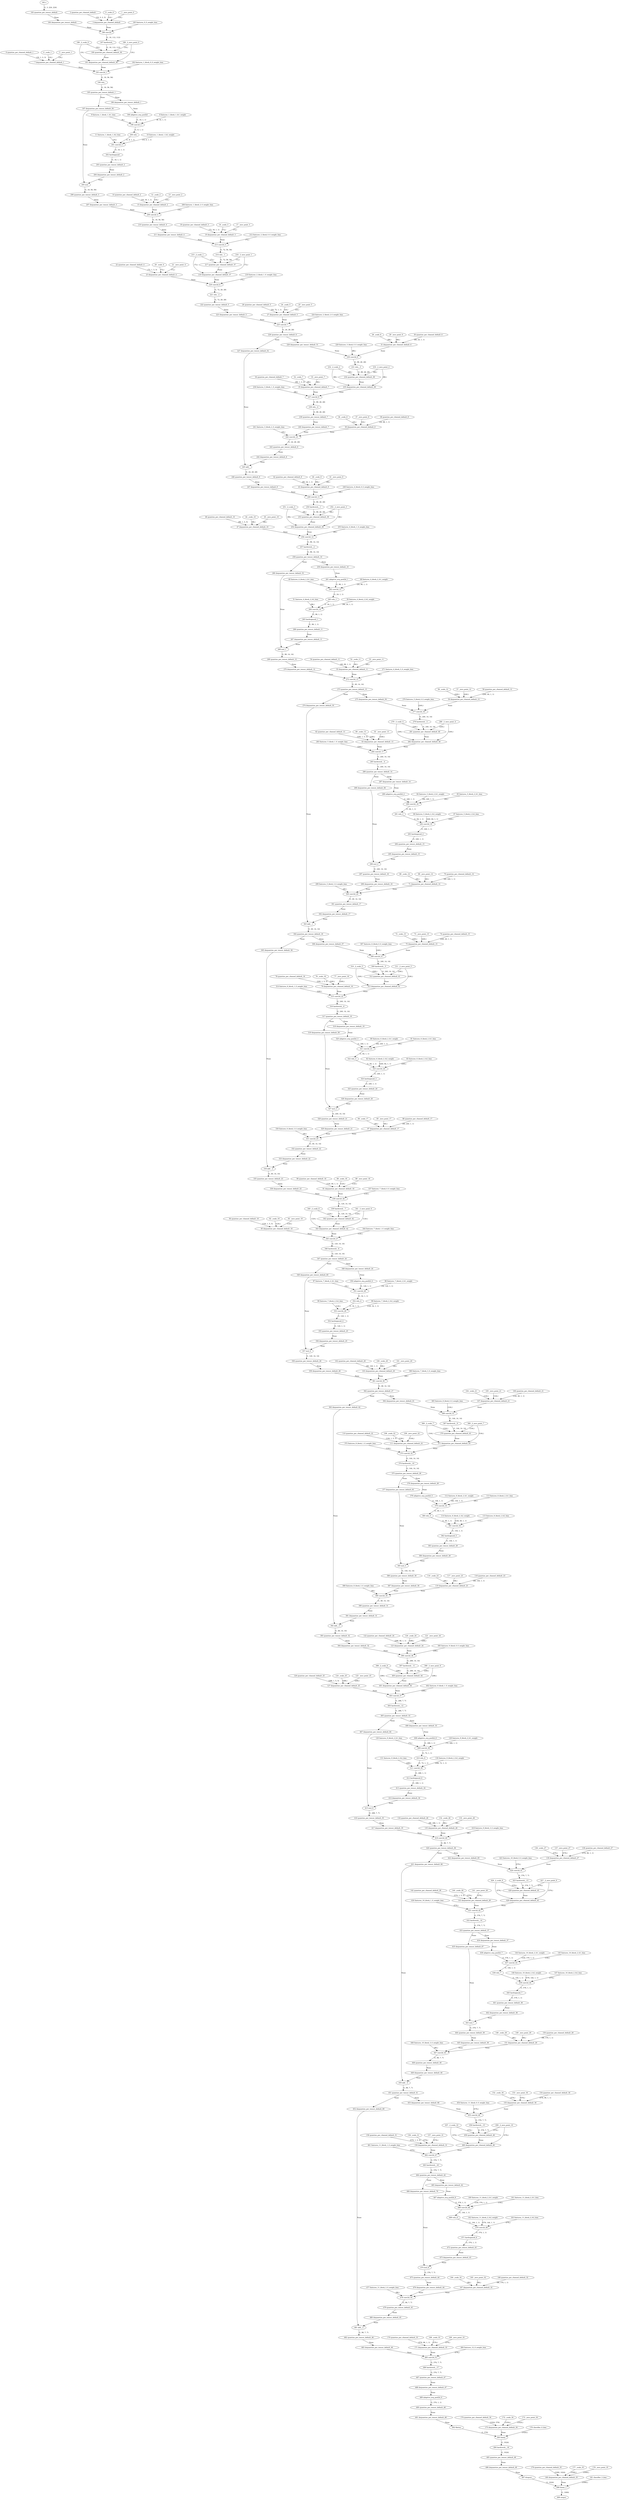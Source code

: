 strict digraph {
"0 _scale_0" [id=0, type="get_attr"];
"1 _zero_point_0" [id=1, type="get_attr"];
"2 quantize_per_channel_default" [id=2, type="get_attr"];
"3 dequantize_per_channel_default" [id=3, type="dequantize_per_channel"];
"4 _scale_1" [id=4, type="get_attr"];
"5 _zero_point_1" [id=5, type="get_attr"];
"6 quantize_per_channel_default_1" [id=6, type="get_attr"];
"7 dequantize_per_channel_default_1" [id=7, type="dequantize_per_channel"];
"8 features_1_block_1_fc1_weight" [id=8, type="get_attr"];
"9 features_1_block_1_fc1_bias" [id=9, type="get_attr"];
"10 features_1_block_1_fc2_weight" [id=10, type="get_attr"];
"11 features_1_block_1_fc2_bias" [id=11, type="get_attr"];
"12 _scale_2" [id=12, type="get_attr"];
"13 _zero_point_2" [id=13, type="get_attr"];
"14 quantize_per_channel_default_2" [id=14, type="get_attr"];
"15 dequantize_per_channel_default_2" [id=15, type="dequantize_per_channel"];
"16 _scale_3" [id=16, type="get_attr"];
"17 _zero_point_3" [id=17, type="get_attr"];
"18 quantize_per_channel_default_3" [id=18, type="get_attr"];
"19 dequantize_per_channel_default_3" [id=19, type="dequantize_per_channel"];
"20 _scale_4" [id=20, type="get_attr"];
"21 _zero_point_4" [id=21, type="get_attr"];
"22 quantize_per_channel_default_4" [id=22, type="get_attr"];
"23 dequantize_per_channel_default_4" [id=23, type="dequantize_per_channel"];
"24 _scale_5" [id=24, type="get_attr"];
"25 _zero_point_5" [id=25, type="get_attr"];
"26 quantize_per_channel_default_5" [id=26, type="get_attr"];
"27 dequantize_per_channel_default_5" [id=27, type="dequantize_per_channel"];
"28 _scale_6" [id=28, type="get_attr"];
"29 _zero_point_6" [id=29, type="get_attr"];
"30 quantize_per_channel_default_6" [id=30, type="get_attr"];
"31 dequantize_per_channel_default_6" [id=31, type="dequantize_per_channel"];
"32 _scale_7" [id=32, type="get_attr"];
"33 _zero_point_7" [id=33, type="get_attr"];
"34 quantize_per_channel_default_7" [id=34, type="get_attr"];
"35 dequantize_per_channel_default_7" [id=35, type="dequantize_per_channel"];
"36 _scale_8" [id=36, type="get_attr"];
"37 _zero_point_8" [id=37, type="get_attr"];
"38 quantize_per_channel_default_8" [id=38, type="get_attr"];
"39 dequantize_per_channel_default_8" [id=39, type="dequantize_per_channel"];
"40 _scale_9" [id=40, type="get_attr"];
"41 _zero_point_9" [id=41, type="get_attr"];
"42 quantize_per_channel_default_9" [id=42, type="get_attr"];
"43 dequantize_per_channel_default_9" [id=43, type="dequantize_per_channel"];
"44 _scale_10" [id=44, type="get_attr"];
"45 _zero_point_10" [id=45, type="get_attr"];
"46 quantize_per_channel_default_10" [id=46, type="get_attr"];
"47 dequantize_per_channel_default_10" [id=47, type="dequantize_per_channel"];
"48 features_4_block_2_fc1_weight" [id=48, type="get_attr"];
"49 features_4_block_2_fc1_bias" [id=49, type="get_attr"];
"50 features_4_block_2_fc2_weight" [id=50, type="get_attr"];
"51 features_4_block_2_fc2_bias" [id=51, type="get_attr"];
"52 _scale_11" [id=52, type="get_attr"];
"53 _zero_point_11" [id=53, type="get_attr"];
"54 quantize_per_channel_default_11" [id=54, type="get_attr"];
"55 dequantize_per_channel_default_11" [id=55, type="dequantize_per_channel"];
"56 _scale_12" [id=56, type="get_attr"];
"57 _zero_point_12" [id=57, type="get_attr"];
"58 quantize_per_channel_default_12" [id=58, type="get_attr"];
"59 dequantize_per_channel_default_12" [id=59, type="dequantize_per_channel"];
"60 _scale_13" [id=60, type="get_attr"];
"61 _zero_point_13" [id=61, type="get_attr"];
"62 quantize_per_channel_default_13" [id=62, type="get_attr"];
"63 dequantize_per_channel_default_13" [id=63, type="dequantize_per_channel"];
"64 features_5_block_2_fc1_weight" [id=64, type="get_attr"];
"65 features_5_block_2_fc1_bias" [id=65, type="get_attr"];
"66 features_5_block_2_fc2_weight" [id=66, type="get_attr"];
"67 features_5_block_2_fc2_bias" [id=67, type="get_attr"];
"68 _scale_14" [id=68, type="get_attr"];
"69 _zero_point_14" [id=69, type="get_attr"];
"70 quantize_per_channel_default_14" [id=70, type="get_attr"];
"71 dequantize_per_channel_default_14" [id=71, type="dequantize_per_channel"];
"72 _scale_15" [id=72, type="get_attr"];
"73 _zero_point_15" [id=73, type="get_attr"];
"74 quantize_per_channel_default_15" [id=74, type="get_attr"];
"75 dequantize_per_channel_default_15" [id=75, type="dequantize_per_channel"];
"76 _scale_16" [id=76, type="get_attr"];
"77 _zero_point_16" [id=77, type="get_attr"];
"78 quantize_per_channel_default_16" [id=78, type="get_attr"];
"79 dequantize_per_channel_default_16" [id=79, type="dequantize_per_channel"];
"80 features_6_block_2_fc1_weight" [id=80, type="get_attr"];
"81 features_6_block_2_fc1_bias" [id=81, type="get_attr"];
"82 features_6_block_2_fc2_weight" [id=82, type="get_attr"];
"83 features_6_block_2_fc2_bias" [id=83, type="get_attr"];
"84 _scale_17" [id=84, type="get_attr"];
"85 _zero_point_17" [id=85, type="get_attr"];
"86 quantize_per_channel_default_17" [id=86, type="get_attr"];
"87 dequantize_per_channel_default_17" [id=87, type="dequantize_per_channel"];
"88 _scale_18" [id=88, type="get_attr"];
"89 _zero_point_18" [id=89, type="get_attr"];
"90 quantize_per_channel_default_18" [id=90, type="get_attr"];
"91 dequantize_per_channel_default_18" [id=91, type="dequantize_per_channel"];
"92 _scale_19" [id=92, type="get_attr"];
"93 _zero_point_19" [id=93, type="get_attr"];
"94 quantize_per_channel_default_19" [id=94, type="get_attr"];
"95 dequantize_per_channel_default_19" [id=95, type="dequantize_per_channel"];
"96 features_7_block_2_fc1_weight" [id=96, type="get_attr"];
"97 features_7_block_2_fc1_bias" [id=97, type="get_attr"];
"98 features_7_block_2_fc2_weight" [id=98, type="get_attr"];
"99 features_7_block_2_fc2_bias" [id=99, type="get_attr"];
"100 _scale_20" [id=100, type="get_attr"];
"101 _zero_point_20" [id=101, type="get_attr"];
"102 quantize_per_channel_default_20" [id=102, type="get_attr"];
"103 dequantize_per_channel_default_20" [id=103, type="dequantize_per_channel"];
"104 _scale_21" [id=104, type="get_attr"];
"105 _zero_point_21" [id=105, type="get_attr"];
"106 quantize_per_channel_default_21" [id=106, type="get_attr"];
"107 dequantize_per_channel_default_21" [id=107, type="dequantize_per_channel"];
"108 _scale_22" [id=108, type="get_attr"];
"109 _zero_point_22" [id=109, type="get_attr"];
"110 quantize_per_channel_default_22" [id=110, type="get_attr"];
"111 dequantize_per_channel_default_22" [id=111, type="dequantize_per_channel"];
"112 features_8_block_2_fc1_weight" [id=112, type="get_attr"];
"113 features_8_block_2_fc1_bias" [id=113, type="get_attr"];
"114 features_8_block_2_fc2_weight" [id=114, type="get_attr"];
"115 features_8_block_2_fc2_bias" [id=115, type="get_attr"];
"116 _scale_23" [id=116, type="get_attr"];
"117 _zero_point_23" [id=117, type="get_attr"];
"118 quantize_per_channel_default_23" [id=118, type="get_attr"];
"119 dequantize_per_channel_default_23" [id=119, type="dequantize_per_channel"];
"120 _scale_24" [id=120, type="get_attr"];
"121 _zero_point_24" [id=121, type="get_attr"];
"122 quantize_per_channel_default_24" [id=122, type="get_attr"];
"123 dequantize_per_channel_default_24" [id=123, type="dequantize_per_channel"];
"124 _scale_25" [id=124, type="get_attr"];
"125 _zero_point_25" [id=125, type="get_attr"];
"126 quantize_per_channel_default_25" [id=126, type="get_attr"];
"127 dequantize_per_channel_default_25" [id=127, type="dequantize_per_channel"];
"128 features_9_block_2_fc1_weight" [id=128, type="get_attr"];
"129 features_9_block_2_fc1_bias" [id=129, type="get_attr"];
"130 features_9_block_2_fc2_weight" [id=130, type="get_attr"];
"131 features_9_block_2_fc2_bias" [id=131, type="get_attr"];
"132 _scale_26" [id=132, type="get_attr"];
"133 _zero_point_26" [id=133, type="get_attr"];
"134 quantize_per_channel_default_26" [id=134, type="get_attr"];
"135 dequantize_per_channel_default_26" [id=135, type="dequantize_per_channel"];
"136 _scale_27" [id=136, type="get_attr"];
"137 _zero_point_27" [id=137, type="get_attr"];
"138 quantize_per_channel_default_27" [id=138, type="get_attr"];
"139 dequantize_per_channel_default_27" [id=139, type="dequantize_per_channel"];
"140 _scale_28" [id=140, type="get_attr"];
"141 _zero_point_28" [id=141, type="get_attr"];
"142 quantize_per_channel_default_28" [id=142, type="get_attr"];
"143 dequantize_per_channel_default_28" [id=143, type="dequantize_per_channel"];
"144 features_10_block_2_fc1_weight" [id=144, type="get_attr"];
"145 features_10_block_2_fc1_bias" [id=145, type="get_attr"];
"146 features_10_block_2_fc2_weight" [id=146, type="get_attr"];
"147 features_10_block_2_fc2_bias" [id=147, type="get_attr"];
"148 _scale_29" [id=148, type="get_attr"];
"149 _zero_point_29" [id=149, type="get_attr"];
"150 quantize_per_channel_default_29" [id=150, type="get_attr"];
"151 dequantize_per_channel_default_29" [id=151, type="dequantize_per_channel"];
"152 _scale_30" [id=152, type="get_attr"];
"153 _zero_point_30" [id=153, type="get_attr"];
"154 quantize_per_channel_default_30" [id=154, type="get_attr"];
"155 dequantize_per_channel_default_30" [id=155, type="dequantize_per_channel"];
"156 _scale_31" [id=156, type="get_attr"];
"157 _zero_point_31" [id=157, type="get_attr"];
"158 quantize_per_channel_default_31" [id=158, type="get_attr"];
"159 dequantize_per_channel_default_31" [id=159, type="dequantize_per_channel"];
"160 features_11_block_2_fc1_weight" [id=160, type="get_attr"];
"161 features_11_block_2_fc1_bias" [id=161, type="get_attr"];
"162 features_11_block_2_fc2_weight" [id=162, type="get_attr"];
"163 features_11_block_2_fc2_bias" [id=163, type="get_attr"];
"164 _scale_32" [id=164, type="get_attr"];
"165 _zero_point_32" [id=165, type="get_attr"];
"166 quantize_per_channel_default_32" [id=166, type="get_attr"];
"167 dequantize_per_channel_default_32" [id=167, type="dequantize_per_channel"];
"168 _scale_33" [id=168, type="get_attr"];
"169 _zero_point_33" [id=169, type="get_attr"];
"170 quantize_per_channel_default_33" [id=170, type="get_attr"];
"171 dequantize_per_channel_default_33" [id=171, type="dequantize_per_channel"];
"172 _scale_34" [id=172, type="get_attr"];
"173 _zero_point_34" [id=173, type="get_attr"];
"174 quantize_per_channel_default_34" [id=174, type="get_attr"];
"175 dequantize_per_channel_default_34" [id=175, type="dequantize_per_channel"];
"176 classifier_0_bias" [id=176, type="get_attr"];
"177 _scale_35" [id=177, type="get_attr"];
"178 _zero_point_35" [id=178, type="get_attr"];
"179 quantize_per_channel_default_35" [id=179, type="get_attr"];
"180 dequantize_per_channel_default_35" [id=180, type="dequantize_per_channel"];
"181 classifier_3_bias" [id=181, type="get_attr"];
"182 x" [id=182, type=input];
"183 quantize_per_tensor_default" [id=183, type="quantize_per_tensor"];
"184 dequantize_per_tensor_default" [id=184, type="dequantize_per_tensor"];
"185 features_0_0_weight_bias" [id=185, type="get_attr"];
"186 conv2d" [id=186, type=conv2d];
"187 hardswish_" [id=187, type="hardswish_"];
"188 _2_scale_0" [id=188, type="get_attr"];
"189 _2_zero_point_0" [id=189, type="get_attr"];
"190 quantize_per_channel_default_36" [id=190, type="quantize_per_channel"];
"191 dequantize_per_channel_default_36" [id=191, type="dequantize_per_channel"];
"192 features_1_block_0_0_weight_bias" [id=192, type="get_attr"];
"193 conv2d_1" [id=193, type=conv2d];
"194 relu_" [id=194, type="relu_"];
"195 quantize_per_tensor_default_1" [id=195, type="quantize_per_tensor"];
"196 dequantize_per_tensor_default_1" [id=196, type="dequantize_per_tensor"];
"197 dequantize_per_tensor_default_50" [id=197, type="dequantize_per_tensor"];
"198 adaptive_avg_pool2d" [id=198, type="adaptive_avg_pool2d"];
"199 conv2d_2" [id=199, type=conv2d];
"200 relu" [id=200, type=relu];
"201 conv2d_3" [id=201, type=conv2d];
"202 hardsigmoid" [id=202, type=hardsigmoid];
"203 quantize_per_tensor_default_2" [id=203, type="quantize_per_tensor"];
"204 dequantize_per_tensor_default_2" [id=204, type="dequantize_per_tensor"];
"205 mul" [id=205, type=mul];
"206 quantize_per_tensor_default_3" [id=206, type="quantize_per_tensor"];
"207 dequantize_per_tensor_default_3" [id=207, type="dequantize_per_tensor"];
"208 features_1_block_2_0_weight_bias" [id=208, type="get_attr"];
"209 conv2d_4" [id=209, type=conv2d];
"210 quantize_per_tensor_default_4" [id=210, type="quantize_per_tensor"];
"211 dequantize_per_tensor_default_4" [id=211, type="dequantize_per_tensor"];
"212 features_2_block_0_0_weight_bias" [id=212, type="get_attr"];
"213 conv2d_5" [id=213, type=conv2d];
"214 relu__1" [id=214, type="relu_"];
"215 _2_scale_1" [id=215, type="get_attr"];
"216 _2_zero_point_1" [id=216, type="get_attr"];
"217 quantize_per_channel_default_37" [id=217, type="quantize_per_channel"];
"218 dequantize_per_channel_default_37" [id=218, type="dequantize_per_channel"];
"219 features_2_block_1_0_weight_bias" [id=219, type="get_attr"];
"220 conv2d_6" [id=220, type=conv2d];
"221 relu__2" [id=221, type="relu_"];
"222 quantize_per_tensor_default_5" [id=222, type="quantize_per_tensor"];
"223 dequantize_per_tensor_default_5" [id=223, type="dequantize_per_tensor"];
"224 features_2_block_2_0_weight_bias" [id=224, type="get_attr"];
"225 conv2d_7" [id=225, type=conv2d];
"226 quantize_per_tensor_default_6" [id=226, type="quantize_per_tensor"];
"227 dequantize_per_tensor_default_52" [id=227, type="dequantize_per_tensor"];
"228 dequantize_per_tensor_default_51" [id=228, type="dequantize_per_tensor"];
"229 features_3_block_0_0_weight_bias" [id=229, type="get_attr"];
"230 conv2d_8" [id=230, type=conv2d];
"231 relu__3" [id=231, type="relu_"];
"232 _2_scale_2" [id=232, type="get_attr"];
"233 _2_zero_point_2" [id=233, type="get_attr"];
"234 quantize_per_channel_default_38" [id=234, type="quantize_per_channel"];
"235 dequantize_per_channel_default_38" [id=235, type="dequantize_per_channel"];
"236 features_3_block_1_0_weight_bias" [id=236, type="get_attr"];
"237 conv2d_9" [id=237, type=conv2d];
"238 relu__4" [id=238, type="relu_"];
"239 quantize_per_tensor_default_7" [id=239, type="quantize_per_tensor"];
"240 dequantize_per_tensor_default_7" [id=240, type="dequantize_per_tensor"];
"241 features_3_block_2_0_weight_bias" [id=241, type="get_attr"];
"242 conv2d_10" [id=242, type=conv2d];
"243 quantize_per_tensor_default_8" [id=243, type="quantize_per_tensor"];
"244 dequantize_per_tensor_default_8" [id=244, type="dequantize_per_tensor"];
"245 add_" [id=245, type="add_"];
"246 quantize_per_tensor_default_9" [id=246, type="quantize_per_tensor"];
"247 dequantize_per_tensor_default_9" [id=247, type="dequantize_per_tensor"];
"248 features_4_block_0_0_weight_bias" [id=248, type="get_attr"];
"249 conv2d_11" [id=249, type=conv2d];
"250 hardswish__1" [id=250, type="hardswish_"];
"251 _2_scale_3" [id=251, type="get_attr"];
"252 _2_zero_point_3" [id=252, type="get_attr"];
"253 quantize_per_channel_default_39" [id=253, type="quantize_per_channel"];
"254 dequantize_per_channel_default_39" [id=254, type="dequantize_per_channel"];
"255 features_4_block_1_0_weight_bias" [id=255, type="get_attr"];
"256 conv2d_12" [id=256, type=conv2d];
"257 hardswish__2" [id=257, type="hardswish_"];
"258 quantize_per_tensor_default_10" [id=258, type="quantize_per_tensor"];
"259 dequantize_per_tensor_default_10" [id=259, type="dequantize_per_tensor"];
"260 dequantize_per_tensor_default_53" [id=260, type="dequantize_per_tensor"];
"261 adaptive_avg_pool2d_1" [id=261, type="adaptive_avg_pool2d"];
"262 conv2d_13" [id=262, type=conv2d];
"263 relu_1" [id=263, type=relu];
"264 conv2d_14" [id=264, type=conv2d];
"265 hardsigmoid_1" [id=265, type=hardsigmoid];
"266 quantize_per_tensor_default_11" [id=266, type="quantize_per_tensor"];
"267 dequantize_per_tensor_default_11" [id=267, type="dequantize_per_tensor"];
"268 mul_1" [id=268, type=mul];
"269 quantize_per_tensor_default_12" [id=269, type="quantize_per_tensor"];
"270 dequantize_per_tensor_default_12" [id=270, type="dequantize_per_tensor"];
"271 features_4_block_3_0_weight_bias" [id=271, type="get_attr"];
"272 conv2d_15" [id=272, type=conv2d];
"273 quantize_per_tensor_default_13" [id=273, type="quantize_per_tensor"];
"274 dequantize_per_tensor_default_55" [id=274, type="dequantize_per_tensor"];
"275 dequantize_per_tensor_default_54" [id=275, type="dequantize_per_tensor"];
"276 features_5_block_0_0_weight_bias" [id=276, type="get_attr"];
"277 conv2d_16" [id=277, type=conv2d];
"278 hardswish__3" [id=278, type="hardswish_"];
"279 _2_scale_4" [id=279, type="get_attr"];
"280 _2_zero_point_4" [id=280, type="get_attr"];
"281 quantize_per_channel_default_40" [id=281, type="quantize_per_channel"];
"282 dequantize_per_channel_default_40" [id=282, type="dequantize_per_channel"];
"283 features_5_block_1_0_weight_bias" [id=283, type="get_attr"];
"284 conv2d_17" [id=284, type=conv2d];
"285 hardswish__4" [id=285, type="hardswish_"];
"286 quantize_per_tensor_default_14" [id=286, type="quantize_per_tensor"];
"287 dequantize_per_tensor_default_14" [id=287, type="dequantize_per_tensor"];
"288 dequantize_per_tensor_default_56" [id=288, type="dequantize_per_tensor"];
"289 adaptive_avg_pool2d_2" [id=289, type="adaptive_avg_pool2d"];
"290 conv2d_18" [id=290, type=conv2d];
"291 relu_2" [id=291, type=relu];
"292 conv2d_19" [id=292, type=conv2d];
"293 hardsigmoid_2" [id=293, type=hardsigmoid];
"294 quantize_per_tensor_default_15" [id=294, type="quantize_per_tensor"];
"295 dequantize_per_tensor_default_15" [id=295, type="dequantize_per_tensor"];
"296 mul_2" [id=296, type=mul];
"297 quantize_per_tensor_default_16" [id=297, type="quantize_per_tensor"];
"298 dequantize_per_tensor_default_16" [id=298, type="dequantize_per_tensor"];
"299 features_5_block_3_0_weight_bias" [id=299, type="get_attr"];
"300 conv2d_20" [id=300, type=conv2d];
"301 quantize_per_tensor_default_17" [id=301, type="quantize_per_tensor"];
"302 dequantize_per_tensor_default_17" [id=302, type="dequantize_per_tensor"];
"303 add__1" [id=303, type="add_"];
"304 quantize_per_tensor_default_18" [id=304, type="quantize_per_tensor"];
"305 dequantize_per_tensor_default_58" [id=305, type="dequantize_per_tensor"];
"306 dequantize_per_tensor_default_57" [id=306, type="dequantize_per_tensor"];
"307 features_6_block_0_0_weight_bias" [id=307, type="get_attr"];
"308 conv2d_21" [id=308, type=conv2d];
"309 hardswish__5" [id=309, type="hardswish_"];
"310 _2_scale_5" [id=310, type="get_attr"];
"311 _2_zero_point_5" [id=311, type="get_attr"];
"312 quantize_per_channel_default_41" [id=312, type="quantize_per_channel"];
"313 dequantize_per_channel_default_41" [id=313, type="dequantize_per_channel"];
"314 features_6_block_1_0_weight_bias" [id=314, type="get_attr"];
"315 conv2d_22" [id=315, type=conv2d];
"316 hardswish__6" [id=316, type="hardswish_"];
"317 quantize_per_tensor_default_19" [id=317, type="quantize_per_tensor"];
"318 dequantize_per_tensor_default_19" [id=318, type="dequantize_per_tensor"];
"319 dequantize_per_tensor_default_59" [id=319, type="dequantize_per_tensor"];
"320 adaptive_avg_pool2d_3" [id=320, type="adaptive_avg_pool2d"];
"321 conv2d_23" [id=321, type=conv2d];
"322 relu_3" [id=322, type=relu];
"323 conv2d_24" [id=323, type=conv2d];
"324 hardsigmoid_3" [id=324, type=hardsigmoid];
"325 quantize_per_tensor_default_20" [id=325, type="quantize_per_tensor"];
"326 dequantize_per_tensor_default_20" [id=326, type="dequantize_per_tensor"];
"327 mul_3" [id=327, type=mul];
"328 quantize_per_tensor_default_21" [id=328, type="quantize_per_tensor"];
"329 dequantize_per_tensor_default_21" [id=329, type="dequantize_per_tensor"];
"330 features_6_block_3_0_weight_bias" [id=330, type="get_attr"];
"331 conv2d_25" [id=331, type=conv2d];
"332 quantize_per_tensor_default_22" [id=332, type="quantize_per_tensor"];
"333 dequantize_per_tensor_default_22" [id=333, type="dequantize_per_tensor"];
"334 add__2" [id=334, type="add_"];
"335 quantize_per_tensor_default_23" [id=335, type="quantize_per_tensor"];
"336 dequantize_per_tensor_default_23" [id=336, type="dequantize_per_tensor"];
"337 features_7_block_0_0_weight_bias" [id=337, type="get_attr"];
"338 conv2d_26" [id=338, type=conv2d];
"339 hardswish__7" [id=339, type="hardswish_"];
"340 _2_scale_6" [id=340, type="get_attr"];
"341 _2_zero_point_6" [id=341, type="get_attr"];
"342 quantize_per_channel_default_42" [id=342, type="quantize_per_channel"];
"343 dequantize_per_channel_default_42" [id=343, type="dequantize_per_channel"];
"344 features_7_block_1_0_weight_bias" [id=344, type="get_attr"];
"345 conv2d_27" [id=345, type=conv2d];
"346 hardswish__8" [id=346, type="hardswish_"];
"347 quantize_per_tensor_default_24" [id=347, type="quantize_per_tensor"];
"348 dequantize_per_tensor_default_24" [id=348, type="dequantize_per_tensor"];
"349 dequantize_per_tensor_default_60" [id=349, type="dequantize_per_tensor"];
"350 adaptive_avg_pool2d_4" [id=350, type="adaptive_avg_pool2d"];
"351 conv2d_28" [id=351, type=conv2d];
"352 relu_4" [id=352, type=relu];
"353 conv2d_29" [id=353, type=conv2d];
"354 hardsigmoid_4" [id=354, type=hardsigmoid];
"355 quantize_per_tensor_default_25" [id=355, type="quantize_per_tensor"];
"356 dequantize_per_tensor_default_25" [id=356, type="dequantize_per_tensor"];
"357 mul_4" [id=357, type=mul];
"358 quantize_per_tensor_default_26" [id=358, type="quantize_per_tensor"];
"359 dequantize_per_tensor_default_26" [id=359, type="dequantize_per_tensor"];
"360 features_7_block_3_0_weight_bias" [id=360, type="get_attr"];
"361 conv2d_30" [id=361, type=conv2d];
"362 quantize_per_tensor_default_27" [id=362, type="quantize_per_tensor"];
"363 dequantize_per_tensor_default_62" [id=363, type="dequantize_per_tensor"];
"364 dequantize_per_tensor_default_61" [id=364, type="dequantize_per_tensor"];
"365 features_8_block_0_0_weight_bias" [id=365, type="get_attr"];
"366 conv2d_31" [id=366, type=conv2d];
"367 hardswish__9" [id=367, type="hardswish_"];
"368 _2_scale_7" [id=368, type="get_attr"];
"369 _2_zero_point_7" [id=369, type="get_attr"];
"370 quantize_per_channel_default_43" [id=370, type="quantize_per_channel"];
"371 dequantize_per_channel_default_43" [id=371, type="dequantize_per_channel"];
"372 features_8_block_1_0_weight_bias" [id=372, type="get_attr"];
"373 conv2d_32" [id=373, type=conv2d];
"374 hardswish__10" [id=374, type="hardswish_"];
"375 quantize_per_tensor_default_28" [id=375, type="quantize_per_tensor"];
"376 dequantize_per_tensor_default_28" [id=376, type="dequantize_per_tensor"];
"377 dequantize_per_tensor_default_63" [id=377, type="dequantize_per_tensor"];
"378 adaptive_avg_pool2d_5" [id=378, type="adaptive_avg_pool2d"];
"379 conv2d_33" [id=379, type=conv2d];
"380 relu_5" [id=380, type=relu];
"381 conv2d_34" [id=381, type=conv2d];
"382 hardsigmoid_5" [id=382, type=hardsigmoid];
"383 quantize_per_tensor_default_29" [id=383, type="quantize_per_tensor"];
"384 dequantize_per_tensor_default_29" [id=384, type="dequantize_per_tensor"];
"385 mul_5" [id=385, type=mul];
"386 quantize_per_tensor_default_30" [id=386, type="quantize_per_tensor"];
"387 dequantize_per_tensor_default_30" [id=387, type="dequantize_per_tensor"];
"388 features_8_block_3_0_weight_bias" [id=388, type="get_attr"];
"389 conv2d_35" [id=389, type=conv2d];
"390 quantize_per_tensor_default_31" [id=390, type="quantize_per_tensor"];
"391 dequantize_per_tensor_default_31" [id=391, type="dequantize_per_tensor"];
"392 add__3" [id=392, type="add_"];
"393 quantize_per_tensor_default_32" [id=393, type="quantize_per_tensor"];
"394 dequantize_per_tensor_default_32" [id=394, type="dequantize_per_tensor"];
"395 features_9_block_0_0_weight_bias" [id=395, type="get_attr"];
"396 conv2d_36" [id=396, type=conv2d];
"397 hardswish__11" [id=397, type="hardswish_"];
"398 _2_scale_8" [id=398, type="get_attr"];
"399 _2_zero_point_8" [id=399, type="get_attr"];
"400 quantize_per_channel_default_44" [id=400, type="quantize_per_channel"];
"401 dequantize_per_channel_default_44" [id=401, type="dequantize_per_channel"];
"402 features_9_block_1_0_weight_bias" [id=402, type="get_attr"];
"403 conv2d_37" [id=403, type=conv2d];
"404 hardswish__12" [id=404, type="hardswish_"];
"405 quantize_per_tensor_default_33" [id=405, type="quantize_per_tensor"];
"406 dequantize_per_tensor_default_33" [id=406, type="dequantize_per_tensor"];
"407 dequantize_per_tensor_default_64" [id=407, type="dequantize_per_tensor"];
"408 adaptive_avg_pool2d_6" [id=408, type="adaptive_avg_pool2d"];
"409 conv2d_38" [id=409, type=conv2d];
"410 relu_6" [id=410, type=relu];
"411 conv2d_39" [id=411, type=conv2d];
"412 hardsigmoid_6" [id=412, type=hardsigmoid];
"413 quantize_per_tensor_default_34" [id=413, type="quantize_per_tensor"];
"414 dequantize_per_tensor_default_34" [id=414, type="dequantize_per_tensor"];
"415 mul_6" [id=415, type=mul];
"416 quantize_per_tensor_default_35" [id=416, type="quantize_per_tensor"];
"417 dequantize_per_tensor_default_35" [id=417, type="dequantize_per_tensor"];
"418 features_9_block_3_0_weight_bias" [id=418, type="get_attr"];
"419 conv2d_40" [id=419, type=conv2d];
"420 quantize_per_tensor_default_36" [id=420, type="quantize_per_tensor"];
"421 dequantize_per_tensor_default_66" [id=421, type="dequantize_per_tensor"];
"422 dequantize_per_tensor_default_65" [id=422, type="dequantize_per_tensor"];
"423 features_10_block_0_0_weight_bias" [id=423, type="get_attr"];
"424 conv2d_41" [id=424, type=conv2d];
"425 hardswish__13" [id=425, type="hardswish_"];
"426 _2_scale_9" [id=426, type="get_attr"];
"427 _2_zero_point_9" [id=427, type="get_attr"];
"428 quantize_per_channel_default_45" [id=428, type="quantize_per_channel"];
"429 dequantize_per_channel_default_45" [id=429, type="dequantize_per_channel"];
"430 features_10_block_1_0_weight_bias" [id=430, type="get_attr"];
"431 conv2d_42" [id=431, type=conv2d];
"432 hardswish__14" [id=432, type="hardswish_"];
"433 quantize_per_tensor_default_37" [id=433, type="quantize_per_tensor"];
"434 dequantize_per_tensor_default_37" [id=434, type="dequantize_per_tensor"];
"435 dequantize_per_tensor_default_67" [id=435, type="dequantize_per_tensor"];
"436 adaptive_avg_pool2d_7" [id=436, type="adaptive_avg_pool2d"];
"437 conv2d_43" [id=437, type=conv2d];
"438 relu_7" [id=438, type=relu];
"439 conv2d_44" [id=439, type=conv2d];
"440 hardsigmoid_7" [id=440, type=hardsigmoid];
"441 quantize_per_tensor_default_38" [id=441, type="quantize_per_tensor"];
"442 dequantize_per_tensor_default_38" [id=442, type="dequantize_per_tensor"];
"443 mul_7" [id=443, type=mul];
"444 quantize_per_tensor_default_39" [id=444, type="quantize_per_tensor"];
"445 dequantize_per_tensor_default_39" [id=445, type="dequantize_per_tensor"];
"446 features_10_block_3_0_weight_bias" [id=446, type="get_attr"];
"447 conv2d_45" [id=447, type=conv2d];
"448 quantize_per_tensor_default_40" [id=448, type="quantize_per_tensor"];
"449 dequantize_per_tensor_default_40" [id=449, type="dequantize_per_tensor"];
"450 add__4" [id=450, type="add_"];
"451 quantize_per_tensor_default_41" [id=451, type="quantize_per_tensor"];
"452 dequantize_per_tensor_default_69" [id=452, type="dequantize_per_tensor"];
"453 dequantize_per_tensor_default_68" [id=453, type="dequantize_per_tensor"];
"454 features_11_block_0_0_weight_bias" [id=454, type="get_attr"];
"455 conv2d_46" [id=455, type=conv2d];
"456 hardswish__15" [id=456, type="hardswish_"];
"457 _2_scale_10" [id=457, type="get_attr"];
"458 _2_zero_point_10" [id=458, type="get_attr"];
"459 quantize_per_channel_default_46" [id=459, type="quantize_per_channel"];
"460 dequantize_per_channel_default_46" [id=460, type="dequantize_per_channel"];
"461 features_11_block_1_0_weight_bias" [id=461, type="get_attr"];
"462 conv2d_47" [id=462, type=conv2d];
"463 hardswish__16" [id=463, type="hardswish_"];
"464 quantize_per_tensor_default_42" [id=464, type="quantize_per_tensor"];
"465 dequantize_per_tensor_default_42" [id=465, type="dequantize_per_tensor"];
"466 dequantize_per_tensor_default_70" [id=466, type="dequantize_per_tensor"];
"467 adaptive_avg_pool2d_8" [id=467, type="adaptive_avg_pool2d"];
"468 conv2d_48" [id=468, type=conv2d];
"469 relu_8" [id=469, type=relu];
"470 conv2d_49" [id=470, type=conv2d];
"471 hardsigmoid_8" [id=471, type=hardsigmoid];
"472 quantize_per_tensor_default_43" [id=472, type="quantize_per_tensor"];
"473 dequantize_per_tensor_default_43" [id=473, type="dequantize_per_tensor"];
"474 mul_8" [id=474, type=mul];
"475 quantize_per_tensor_default_44" [id=475, type="quantize_per_tensor"];
"476 dequantize_per_tensor_default_44" [id=476, type="dequantize_per_tensor"];
"477 features_11_block_3_0_weight_bias" [id=477, type="get_attr"];
"478 conv2d_50" [id=478, type=conv2d];
"479 quantize_per_tensor_default_45" [id=479, type="quantize_per_tensor"];
"480 dequantize_per_tensor_default_45" [id=480, type="dequantize_per_tensor"];
"481 add__5" [id=481, type="add_"];
"482 quantize_per_tensor_default_46" [id=482, type="quantize_per_tensor"];
"483 dequantize_per_tensor_default_46" [id=483, type="dequantize_per_tensor"];
"484 features_12_0_weight_bias" [id=484, type="get_attr"];
"485 conv2d_51" [id=485, type=conv2d];
"486 hardswish__17" [id=486, type="hardswish_"];
"487 quantize_per_tensor_default_47" [id=487, type="quantize_per_tensor"];
"488 dequantize_per_tensor_default_47" [id=488, type="dequantize_per_tensor"];
"489 adaptive_avg_pool2d_9" [id=489, type="adaptive_avg_pool2d"];
"490 quantize_per_tensor_default_48" [id=490, type="quantize_per_tensor"];
"491 dequantize_per_tensor_default_48" [id=491, type="dequantize_per_tensor"];
"492 flatten" [id=492, type=flatten];
"493 linear" [id=493, type=linear];
"494 hardswish__18" [id=494, type="hardswish_"];
"495 quantize_per_tensor_default_49" [id=495, type="quantize_per_tensor"];
"496 dequantize_per_tensor_default_49" [id=496, type="dequantize_per_tensor"];
"497 dropout_" [id=497, type="dropout_"];
"498 linear_1" [id=498, type=linear];
"499 output" [id=499, type=output];
"0 _scale_0" -> "3 dequantize_per_channel_default" [style=solid, label="(16,)"];
"1 _zero_point_0" -> "3 dequantize_per_channel_default" [style=solid, label="(16,)"];
"2 quantize_per_channel_default" -> "3 dequantize_per_channel_default" [style=solid, label="(16, 3, 3, 3)"];
"3 dequantize_per_channel_default" -> "186 conv2d" [style=solid, label=None];
"4 _scale_1" -> "7 dequantize_per_channel_default_1" [style=solid, label="(16,)"];
"5 _zero_point_1" -> "7 dequantize_per_channel_default_1" [style=solid, label="(16,)"];
"6 quantize_per_channel_default_1" -> "7 dequantize_per_channel_default_1" [style=solid, label="(16, 1, 3, 3)"];
"7 dequantize_per_channel_default_1" -> "193 conv2d_1" [style=solid, label=None];
"8 features_1_block_1_fc1_weight" -> "199 conv2d_2" [style=solid, label="(8, 16, 1, 1)"];
"9 features_1_block_1_fc1_bias" -> "199 conv2d_2" [style=solid, label="(8,)"];
"10 features_1_block_1_fc2_weight" -> "201 conv2d_3" [style=solid, label="(16, 8, 1, 1)"];
"11 features_1_block_1_fc2_bias" -> "201 conv2d_3" [style=solid, label="(16,)"];
"12 _scale_2" -> "15 dequantize_per_channel_default_2" [style=solid, label="(16,)"];
"13 _zero_point_2" -> "15 dequantize_per_channel_default_2" [style=solid, label="(16,)"];
"14 quantize_per_channel_default_2" -> "15 dequantize_per_channel_default_2" [style=solid, label="(16, 16, 1, 1)"];
"15 dequantize_per_channel_default_2" -> "209 conv2d_4" [style=solid, label=None];
"16 _scale_3" -> "19 dequantize_per_channel_default_3" [style=solid, label="(72,)"];
"17 _zero_point_3" -> "19 dequantize_per_channel_default_3" [style=solid, label="(72,)"];
"18 quantize_per_channel_default_3" -> "19 dequantize_per_channel_default_3" [style=solid, label="(72, 16, 1, 1)"];
"19 dequantize_per_channel_default_3" -> "213 conv2d_5" [style=solid, label=None];
"20 _scale_4" -> "23 dequantize_per_channel_default_4" [style=solid, label="(72,)"];
"21 _zero_point_4" -> "23 dequantize_per_channel_default_4" [style=solid, label="(72,)"];
"22 quantize_per_channel_default_4" -> "23 dequantize_per_channel_default_4" [style=solid, label="(72, 1, 3, 3)"];
"23 dequantize_per_channel_default_4" -> "220 conv2d_6" [style=solid, label=None];
"24 _scale_5" -> "27 dequantize_per_channel_default_5" [style=solid, label="(24,)"];
"25 _zero_point_5" -> "27 dequantize_per_channel_default_5" [style=solid, label="(24,)"];
"26 quantize_per_channel_default_5" -> "27 dequantize_per_channel_default_5" [style=solid, label="(24, 72, 1, 1)"];
"27 dequantize_per_channel_default_5" -> "225 conv2d_7" [style=solid, label=None];
"28 _scale_6" -> "31 dequantize_per_channel_default_6" [style=solid, label="(88,)"];
"29 _zero_point_6" -> "31 dequantize_per_channel_default_6" [style=solid, label="(88,)"];
"30 quantize_per_channel_default_6" -> "31 dequantize_per_channel_default_6" [style=solid, label="(88, 24, 1, 1)"];
"31 dequantize_per_channel_default_6" -> "230 conv2d_8" [style=solid, label=None];
"32 _scale_7" -> "35 dequantize_per_channel_default_7" [style=solid, label="(88,)"];
"33 _zero_point_7" -> "35 dequantize_per_channel_default_7" [style=solid, label="(88,)"];
"34 quantize_per_channel_default_7" -> "35 dequantize_per_channel_default_7" [style=solid, label="(88, 1, 3, 3)"];
"35 dequantize_per_channel_default_7" -> "237 conv2d_9" [style=solid, label=None];
"36 _scale_8" -> "39 dequantize_per_channel_default_8" [style=solid, label="(24,)"];
"37 _zero_point_8" -> "39 dequantize_per_channel_default_8" [style=solid, label="(24,)"];
"38 quantize_per_channel_default_8" -> "39 dequantize_per_channel_default_8" [style=solid, label="(24, 88, 1, 1)"];
"39 dequantize_per_channel_default_8" -> "242 conv2d_10" [style=solid, label=None];
"40 _scale_9" -> "43 dequantize_per_channel_default_9" [style=solid, label="(96,)"];
"41 _zero_point_9" -> "43 dequantize_per_channel_default_9" [style=solid, label="(96,)"];
"42 quantize_per_channel_default_9" -> "43 dequantize_per_channel_default_9" [style=solid, label="(96, 24, 1, 1)"];
"43 dequantize_per_channel_default_9" -> "249 conv2d_11" [style=solid, label=None];
"44 _scale_10" -> "47 dequantize_per_channel_default_10" [style=solid, label="(96,)"];
"45 _zero_point_10" -> "47 dequantize_per_channel_default_10" [style=solid, label="(96,)"];
"46 quantize_per_channel_default_10" -> "47 dequantize_per_channel_default_10" [style=solid, label="(96, 1, 5, 5)"];
"47 dequantize_per_channel_default_10" -> "256 conv2d_12" [style=solid, label=None];
"48 features_4_block_2_fc1_weight" -> "262 conv2d_13" [style=solid, label="(24, 96, 1, 1)"];
"49 features_4_block_2_fc1_bias" -> "262 conv2d_13" [style=solid, label="(24,)"];
"50 features_4_block_2_fc2_weight" -> "264 conv2d_14" [style=solid, label="(96, 24, 1, 1)"];
"51 features_4_block_2_fc2_bias" -> "264 conv2d_14" [style=solid, label="(96,)"];
"52 _scale_11" -> "55 dequantize_per_channel_default_11" [style=solid, label="(40,)"];
"53 _zero_point_11" -> "55 dequantize_per_channel_default_11" [style=solid, label="(40,)"];
"54 quantize_per_channel_default_11" -> "55 dequantize_per_channel_default_11" [style=solid, label="(40, 96, 1, 1)"];
"55 dequantize_per_channel_default_11" -> "272 conv2d_15" [style=solid, label=None];
"56 _scale_12" -> "59 dequantize_per_channel_default_12" [style=solid, label="(240,)"];
"57 _zero_point_12" -> "59 dequantize_per_channel_default_12" [style=solid, label="(240,)"];
"58 quantize_per_channel_default_12" -> "59 dequantize_per_channel_default_12" [style=solid, label="(240, 40, 1, 1)"];
"59 dequantize_per_channel_default_12" -> "277 conv2d_16" [style=solid, label=None];
"60 _scale_13" -> "63 dequantize_per_channel_default_13" [style=solid, label="(240,)"];
"61 _zero_point_13" -> "63 dequantize_per_channel_default_13" [style=solid, label="(240,)"];
"62 quantize_per_channel_default_13" -> "63 dequantize_per_channel_default_13" [style=solid, label="(240, 1, 5, 5)"];
"63 dequantize_per_channel_default_13" -> "284 conv2d_17" [style=solid, label=None];
"64 features_5_block_2_fc1_weight" -> "290 conv2d_18" [style=solid, label="(64, 240, 1, 1)"];
"65 features_5_block_2_fc1_bias" -> "290 conv2d_18" [style=solid, label="(64,)"];
"66 features_5_block_2_fc2_weight" -> "292 conv2d_19" [style=solid, label="(240, 64, 1, 1)"];
"67 features_5_block_2_fc2_bias" -> "292 conv2d_19" [style=solid, label="(240,)"];
"68 _scale_14" -> "71 dequantize_per_channel_default_14" [style=solid, label="(40,)"];
"69 _zero_point_14" -> "71 dequantize_per_channel_default_14" [style=solid, label="(40,)"];
"70 quantize_per_channel_default_14" -> "71 dequantize_per_channel_default_14" [style=solid, label="(40, 240, 1, 1)"];
"71 dequantize_per_channel_default_14" -> "300 conv2d_20" [style=solid, label=None];
"72 _scale_15" -> "75 dequantize_per_channel_default_15" [style=solid, label="(240,)"];
"73 _zero_point_15" -> "75 dequantize_per_channel_default_15" [style=solid, label="(240,)"];
"74 quantize_per_channel_default_15" -> "75 dequantize_per_channel_default_15" [style=solid, label="(240, 40, 1, 1)"];
"75 dequantize_per_channel_default_15" -> "308 conv2d_21" [style=solid, label=None];
"76 _scale_16" -> "79 dequantize_per_channel_default_16" [style=solid, label="(240,)"];
"77 _zero_point_16" -> "79 dequantize_per_channel_default_16" [style=solid, label="(240,)"];
"78 quantize_per_channel_default_16" -> "79 dequantize_per_channel_default_16" [style=solid, label="(240, 1, 5, 5)"];
"79 dequantize_per_channel_default_16" -> "315 conv2d_22" [style=solid, label=None];
"80 features_6_block_2_fc1_weight" -> "321 conv2d_23" [style=solid, label="(64, 240, 1, 1)"];
"81 features_6_block_2_fc1_bias" -> "321 conv2d_23" [style=solid, label="(64,)"];
"82 features_6_block_2_fc2_weight" -> "323 conv2d_24" [style=solid, label="(240, 64, 1, 1)"];
"83 features_6_block_2_fc2_bias" -> "323 conv2d_24" [style=solid, label="(240,)"];
"84 _scale_17" -> "87 dequantize_per_channel_default_17" [style=solid, label="(40,)"];
"85 _zero_point_17" -> "87 dequantize_per_channel_default_17" [style=solid, label="(40,)"];
"86 quantize_per_channel_default_17" -> "87 dequantize_per_channel_default_17" [style=solid, label="(40, 240, 1, 1)"];
"87 dequantize_per_channel_default_17" -> "331 conv2d_25" [style=solid, label=None];
"88 _scale_18" -> "91 dequantize_per_channel_default_18" [style=solid, label="(120,)"];
"89 _zero_point_18" -> "91 dequantize_per_channel_default_18" [style=solid, label="(120,)"];
"90 quantize_per_channel_default_18" -> "91 dequantize_per_channel_default_18" [style=solid, label="(120, 40, 1, 1)"];
"91 dequantize_per_channel_default_18" -> "338 conv2d_26" [style=solid, label=None];
"92 _scale_19" -> "95 dequantize_per_channel_default_19" [style=solid, label="(120,)"];
"93 _zero_point_19" -> "95 dequantize_per_channel_default_19" [style=solid, label="(120,)"];
"94 quantize_per_channel_default_19" -> "95 dequantize_per_channel_default_19" [style=solid, label="(120, 1, 5, 5)"];
"95 dequantize_per_channel_default_19" -> "345 conv2d_27" [style=solid, label=None];
"96 features_7_block_2_fc1_weight" -> "351 conv2d_28" [style=solid, label="(32, 120, 1, 1)"];
"97 features_7_block_2_fc1_bias" -> "351 conv2d_28" [style=solid, label="(32,)"];
"98 features_7_block_2_fc2_weight" -> "353 conv2d_29" [style=solid, label="(120, 32, 1, 1)"];
"99 features_7_block_2_fc2_bias" -> "353 conv2d_29" [style=solid, label="(120,)"];
"100 _scale_20" -> "103 dequantize_per_channel_default_20" [style=solid, label="(48,)"];
"101 _zero_point_20" -> "103 dequantize_per_channel_default_20" [style=solid, label="(48,)"];
"102 quantize_per_channel_default_20" -> "103 dequantize_per_channel_default_20" [style=solid, label="(48, 120, 1, 1)"];
"103 dequantize_per_channel_default_20" -> "361 conv2d_30" [style=solid, label=None];
"104 _scale_21" -> "107 dequantize_per_channel_default_21" [style=solid, label="(144,)"];
"105 _zero_point_21" -> "107 dequantize_per_channel_default_21" [style=solid, label="(144,)"];
"106 quantize_per_channel_default_21" -> "107 dequantize_per_channel_default_21" [style=solid, label="(144, 48, 1, 1)"];
"107 dequantize_per_channel_default_21" -> "366 conv2d_31" [style=solid, label=None];
"108 _scale_22" -> "111 dequantize_per_channel_default_22" [style=solid, label="(144,)"];
"109 _zero_point_22" -> "111 dequantize_per_channel_default_22" [style=solid, label="(144,)"];
"110 quantize_per_channel_default_22" -> "111 dequantize_per_channel_default_22" [style=solid, label="(144, 1, 5, 5)"];
"111 dequantize_per_channel_default_22" -> "373 conv2d_32" [style=solid, label=None];
"112 features_8_block_2_fc1_weight" -> "379 conv2d_33" [style=solid, label="(40, 144, 1, 1)"];
"113 features_8_block_2_fc1_bias" -> "379 conv2d_33" [style=solid, label="(40,)"];
"114 features_8_block_2_fc2_weight" -> "381 conv2d_34" [style=solid, label="(144, 40, 1, 1)"];
"115 features_8_block_2_fc2_bias" -> "381 conv2d_34" [style=solid, label="(144,)"];
"116 _scale_23" -> "119 dequantize_per_channel_default_23" [style=solid, label="(48,)"];
"117 _zero_point_23" -> "119 dequantize_per_channel_default_23" [style=solid, label="(48,)"];
"118 quantize_per_channel_default_23" -> "119 dequantize_per_channel_default_23" [style=solid, label="(48, 144, 1, 1)"];
"119 dequantize_per_channel_default_23" -> "389 conv2d_35" [style=solid, label=None];
"120 _scale_24" -> "123 dequantize_per_channel_default_24" [style=solid, label="(288,)"];
"121 _zero_point_24" -> "123 dequantize_per_channel_default_24" [style=solid, label="(288,)"];
"122 quantize_per_channel_default_24" -> "123 dequantize_per_channel_default_24" [style=solid, label="(288, 48, 1, 1)"];
"123 dequantize_per_channel_default_24" -> "396 conv2d_36" [style=solid, label=None];
"124 _scale_25" -> "127 dequantize_per_channel_default_25" [style=solid, label="(288,)"];
"125 _zero_point_25" -> "127 dequantize_per_channel_default_25" [style=solid, label="(288,)"];
"126 quantize_per_channel_default_25" -> "127 dequantize_per_channel_default_25" [style=solid, label="(288, 1, 5, 5)"];
"127 dequantize_per_channel_default_25" -> "403 conv2d_37" [style=solid, label=None];
"128 features_9_block_2_fc1_weight" -> "409 conv2d_38" [style=solid, label="(72, 288, 1, 1)"];
"129 features_9_block_2_fc1_bias" -> "409 conv2d_38" [style=solid, label="(72,)"];
"130 features_9_block_2_fc2_weight" -> "411 conv2d_39" [style=solid, label="(288, 72, 1, 1)"];
"131 features_9_block_2_fc2_bias" -> "411 conv2d_39" [style=solid, label="(288,)"];
"132 _scale_26" -> "135 dequantize_per_channel_default_26" [style=solid, label="(96,)"];
"133 _zero_point_26" -> "135 dequantize_per_channel_default_26" [style=solid, label="(96,)"];
"134 quantize_per_channel_default_26" -> "135 dequantize_per_channel_default_26" [style=solid, label="(96, 288, 1, 1)"];
"135 dequantize_per_channel_default_26" -> "419 conv2d_40" [style=solid, label=None];
"136 _scale_27" -> "139 dequantize_per_channel_default_27" [style=solid, label="(576,)"];
"137 _zero_point_27" -> "139 dequantize_per_channel_default_27" [style=solid, label="(576,)"];
"138 quantize_per_channel_default_27" -> "139 dequantize_per_channel_default_27" [style=solid, label="(576, 96, 1, 1)"];
"139 dequantize_per_channel_default_27" -> "424 conv2d_41" [style=solid, label=None];
"140 _scale_28" -> "143 dequantize_per_channel_default_28" [style=solid, label="(576,)"];
"141 _zero_point_28" -> "143 dequantize_per_channel_default_28" [style=solid, label="(576,)"];
"142 quantize_per_channel_default_28" -> "143 dequantize_per_channel_default_28" [style=solid, label="(576, 1, 5, 5)"];
"143 dequantize_per_channel_default_28" -> "431 conv2d_42" [style=solid, label=None];
"144 features_10_block_2_fc1_weight" -> "437 conv2d_43" [style=solid, label="(144, 576, 1, 1)"];
"145 features_10_block_2_fc1_bias" -> "437 conv2d_43" [style=solid, label="(144,)"];
"146 features_10_block_2_fc2_weight" -> "439 conv2d_44" [style=solid, label="(576, 144, 1, 1)"];
"147 features_10_block_2_fc2_bias" -> "439 conv2d_44" [style=solid, label="(576,)"];
"148 _scale_29" -> "151 dequantize_per_channel_default_29" [style=solid, label="(96,)"];
"149 _zero_point_29" -> "151 dequantize_per_channel_default_29" [style=solid, label="(96,)"];
"150 quantize_per_channel_default_29" -> "151 dequantize_per_channel_default_29" [style=solid, label="(96, 576, 1, 1)"];
"151 dequantize_per_channel_default_29" -> "447 conv2d_45" [style=solid, label=None];
"152 _scale_30" -> "155 dequantize_per_channel_default_30" [style=solid, label="(576,)"];
"153 _zero_point_30" -> "155 dequantize_per_channel_default_30" [style=solid, label="(576,)"];
"154 quantize_per_channel_default_30" -> "155 dequantize_per_channel_default_30" [style=solid, label="(576, 96, 1, 1)"];
"155 dequantize_per_channel_default_30" -> "455 conv2d_46" [style=solid, label=None];
"156 _scale_31" -> "159 dequantize_per_channel_default_31" [style=solid, label="(576,)"];
"157 _zero_point_31" -> "159 dequantize_per_channel_default_31" [style=solid, label="(576,)"];
"158 quantize_per_channel_default_31" -> "159 dequantize_per_channel_default_31" [style=solid, label="(576, 1, 5, 5)"];
"159 dequantize_per_channel_default_31" -> "462 conv2d_47" [style=solid, label=None];
"160 features_11_block_2_fc1_weight" -> "468 conv2d_48" [style=solid, label="(144, 576, 1, 1)"];
"161 features_11_block_2_fc1_bias" -> "468 conv2d_48" [style=solid, label="(144,)"];
"162 features_11_block_2_fc2_weight" -> "470 conv2d_49" [style=solid, label="(576, 144, 1, 1)"];
"163 features_11_block_2_fc2_bias" -> "470 conv2d_49" [style=solid, label="(576,)"];
"164 _scale_32" -> "167 dequantize_per_channel_default_32" [style=solid, label="(96,)"];
"165 _zero_point_32" -> "167 dequantize_per_channel_default_32" [style=solid, label="(96,)"];
"166 quantize_per_channel_default_32" -> "167 dequantize_per_channel_default_32" [style=solid, label="(96, 576, 1, 1)"];
"167 dequantize_per_channel_default_32" -> "478 conv2d_50" [style=solid, label=None];
"168 _scale_33" -> "171 dequantize_per_channel_default_33" [style=solid, label="(576,)"];
"169 _zero_point_33" -> "171 dequantize_per_channel_default_33" [style=solid, label="(576,)"];
"170 quantize_per_channel_default_33" -> "171 dequantize_per_channel_default_33" [style=solid, label="(576, 96, 1, 1)"];
"171 dequantize_per_channel_default_33" -> "485 conv2d_51" [style=solid, label=None];
"172 _scale_34" -> "175 dequantize_per_channel_default_34" [style=solid, label="(1024,)"];
"173 _zero_point_34" -> "175 dequantize_per_channel_default_34" [style=solid, label="(1024,)"];
"174 quantize_per_channel_default_34" -> "175 dequantize_per_channel_default_34" [style=solid, label="(1024, 576)"];
"175 dequantize_per_channel_default_34" -> "493 linear" [style=solid, label=None];
"176 classifier_0_bias" -> "493 linear" [style=solid, label="(1024,)"];
"177 _scale_35" -> "180 dequantize_per_channel_default_35" [style=solid, label="(1000,)"];
"178 _zero_point_35" -> "180 dequantize_per_channel_default_35" [style=solid, label="(1000,)"];
"179 quantize_per_channel_default_35" -> "180 dequantize_per_channel_default_35" [style=solid, label="(1000, 1024)"];
"180 dequantize_per_channel_default_35" -> "498 linear_1" [style=solid, label=None];
"181 classifier_3_bias" -> "498 linear_1" [style=solid, label="(1000,)"];
"182 x" -> "183 quantize_per_tensor_default" [style=solid, label="(1, 3, 224, 224)"];
"183 quantize_per_tensor_default" -> "184 dequantize_per_tensor_default" [style=solid, label=None];
"184 dequantize_per_tensor_default" -> "186 conv2d" [style=solid, label=None];
"185 features_0_0_weight_bias" -> "186 conv2d" [style=solid, label="(16,)"];
"186 conv2d" -> "187 hardswish_" [style=solid, label="(1, 16, 112, 112)"];
"187 hardswish_" -> "190 quantize_per_channel_default_36" [style=solid, label="(1, 16, 112, 112)"];
"188 _2_scale_0" -> "190 quantize_per_channel_default_36" [style=solid, label="(16,)"];
"188 _2_scale_0" -> "191 dequantize_per_channel_default_36" [style=solid, label="(16,)"];
"189 _2_zero_point_0" -> "190 quantize_per_channel_default_36" [style=solid, label="(16,)"];
"189 _2_zero_point_0" -> "191 dequantize_per_channel_default_36" [style=solid, label="(16,)"];
"190 quantize_per_channel_default_36" -> "191 dequantize_per_channel_default_36" [style=solid, label=None];
"191 dequantize_per_channel_default_36" -> "193 conv2d_1" [style=solid, label=None];
"192 features_1_block_0_0_weight_bias" -> "193 conv2d_1" [style=solid, label="(16,)"];
"193 conv2d_1" -> "194 relu_" [style=solid, label="(1, 16, 56, 56)"];
"194 relu_" -> "195 quantize_per_tensor_default_1" [style=solid, label="(1, 16, 56, 56)"];
"195 quantize_per_tensor_default_1" -> "196 dequantize_per_tensor_default_1" [style=solid, label=None];
"195 quantize_per_tensor_default_1" -> "197 dequantize_per_tensor_default_50" [style=solid, label=None];
"196 dequantize_per_tensor_default_1" -> "198 adaptive_avg_pool2d" [style=solid, label=None];
"197 dequantize_per_tensor_default_50" -> "205 mul" [style=solid, label=None];
"198 adaptive_avg_pool2d" -> "199 conv2d_2" [style=solid, label="(1, 16, 1, 1)"];
"199 conv2d_2" -> "200 relu" [style=solid, label="(1, 8, 1, 1)"];
"200 relu" -> "201 conv2d_3" [style=solid, label="(1, 8, 1, 1)"];
"201 conv2d_3" -> "202 hardsigmoid" [style=solid, label="(1, 16, 1, 1)"];
"202 hardsigmoid" -> "203 quantize_per_tensor_default_2" [style=solid, label="(1, 16, 1, 1)"];
"203 quantize_per_tensor_default_2" -> "204 dequantize_per_tensor_default_2" [style=solid, label=None];
"204 dequantize_per_tensor_default_2" -> "205 mul" [style=solid, label=None];
"205 mul" -> "206 quantize_per_tensor_default_3" [style=solid, label="(1, 16, 56, 56)"];
"206 quantize_per_tensor_default_3" -> "207 dequantize_per_tensor_default_3" [style=solid, label=None];
"207 dequantize_per_tensor_default_3" -> "209 conv2d_4" [style=solid, label=None];
"208 features_1_block_2_0_weight_bias" -> "209 conv2d_4" [style=solid, label="(16,)"];
"209 conv2d_4" -> "210 quantize_per_tensor_default_4" [style=solid, label="(1, 16, 56, 56)"];
"210 quantize_per_tensor_default_4" -> "211 dequantize_per_tensor_default_4" [style=solid, label=None];
"211 dequantize_per_tensor_default_4" -> "213 conv2d_5" [style=solid, label=None];
"212 features_2_block_0_0_weight_bias" -> "213 conv2d_5" [style=solid, label="(72,)"];
"213 conv2d_5" -> "214 relu__1" [style=solid, label="(1, 72, 56, 56)"];
"214 relu__1" -> "217 quantize_per_channel_default_37" [style=solid, label="(1, 72, 56, 56)"];
"215 _2_scale_1" -> "217 quantize_per_channel_default_37" [style=solid, label="(72,)"];
"215 _2_scale_1" -> "218 dequantize_per_channel_default_37" [style=solid, label="(72,)"];
"216 _2_zero_point_1" -> "217 quantize_per_channel_default_37" [style=solid, label="(72,)"];
"216 _2_zero_point_1" -> "218 dequantize_per_channel_default_37" [style=solid, label="(72,)"];
"217 quantize_per_channel_default_37" -> "218 dequantize_per_channel_default_37" [style=solid, label=None];
"218 dequantize_per_channel_default_37" -> "220 conv2d_6" [style=solid, label=None];
"219 features_2_block_1_0_weight_bias" -> "220 conv2d_6" [style=solid, label="(72,)"];
"220 conv2d_6" -> "221 relu__2" [style=solid, label="(1, 72, 28, 28)"];
"221 relu__2" -> "222 quantize_per_tensor_default_5" [style=solid, label="(1, 72, 28, 28)"];
"222 quantize_per_tensor_default_5" -> "223 dequantize_per_tensor_default_5" [style=solid, label=None];
"223 dequantize_per_tensor_default_5" -> "225 conv2d_7" [style=solid, label=None];
"224 features_2_block_2_0_weight_bias" -> "225 conv2d_7" [style=solid, label="(24,)"];
"225 conv2d_7" -> "226 quantize_per_tensor_default_6" [style=solid, label="(1, 24, 28, 28)"];
"226 quantize_per_tensor_default_6" -> "227 dequantize_per_tensor_default_52" [style=solid, label=None];
"226 quantize_per_tensor_default_6" -> "228 dequantize_per_tensor_default_51" [style=solid, label=None];
"227 dequantize_per_tensor_default_52" -> "245 add_" [style=solid, label=None];
"228 dequantize_per_tensor_default_51" -> "230 conv2d_8" [style=solid, label=None];
"229 features_3_block_0_0_weight_bias" -> "230 conv2d_8" [style=solid, label="(88,)"];
"230 conv2d_8" -> "231 relu__3" [style=solid, label="(1, 88, 28, 28)"];
"231 relu__3" -> "234 quantize_per_channel_default_38" [style=solid, label="(1, 88, 28, 28)"];
"232 _2_scale_2" -> "234 quantize_per_channel_default_38" [style=solid, label="(88,)"];
"232 _2_scale_2" -> "235 dequantize_per_channel_default_38" [style=solid, label="(88,)"];
"233 _2_zero_point_2" -> "234 quantize_per_channel_default_38" [style=solid, label="(88,)"];
"233 _2_zero_point_2" -> "235 dequantize_per_channel_default_38" [style=solid, label="(88,)"];
"234 quantize_per_channel_default_38" -> "235 dequantize_per_channel_default_38" [style=solid, label=None];
"235 dequantize_per_channel_default_38" -> "237 conv2d_9" [style=solid, label=None];
"236 features_3_block_1_0_weight_bias" -> "237 conv2d_9" [style=solid, label="(88,)"];
"237 conv2d_9" -> "238 relu__4" [style=solid, label="(1, 88, 28, 28)"];
"238 relu__4" -> "239 quantize_per_tensor_default_7" [style=solid, label="(1, 88, 28, 28)"];
"239 quantize_per_tensor_default_7" -> "240 dequantize_per_tensor_default_7" [style=solid, label=None];
"240 dequantize_per_tensor_default_7" -> "242 conv2d_10" [style=solid, label=None];
"241 features_3_block_2_0_weight_bias" -> "242 conv2d_10" [style=solid, label="(24,)"];
"242 conv2d_10" -> "243 quantize_per_tensor_default_8" [style=solid, label="(1, 24, 28, 28)"];
"243 quantize_per_tensor_default_8" -> "244 dequantize_per_tensor_default_8" [style=solid, label=None];
"244 dequantize_per_tensor_default_8" -> "245 add_" [style=solid, label=None];
"245 add_" -> "246 quantize_per_tensor_default_9" [style=solid, label="(1, 24, 28, 28)"];
"246 quantize_per_tensor_default_9" -> "247 dequantize_per_tensor_default_9" [style=solid, label=None];
"247 dequantize_per_tensor_default_9" -> "249 conv2d_11" [style=solid, label=None];
"248 features_4_block_0_0_weight_bias" -> "249 conv2d_11" [style=solid, label="(96,)"];
"249 conv2d_11" -> "250 hardswish__1" [style=solid, label="(1, 96, 28, 28)"];
"250 hardswish__1" -> "253 quantize_per_channel_default_39" [style=solid, label="(1, 96, 28, 28)"];
"251 _2_scale_3" -> "253 quantize_per_channel_default_39" [style=solid, label="(96,)"];
"251 _2_scale_3" -> "254 dequantize_per_channel_default_39" [style=solid, label="(96,)"];
"252 _2_zero_point_3" -> "253 quantize_per_channel_default_39" [style=solid, label="(96,)"];
"252 _2_zero_point_3" -> "254 dequantize_per_channel_default_39" [style=solid, label="(96,)"];
"253 quantize_per_channel_default_39" -> "254 dequantize_per_channel_default_39" [style=solid, label=None];
"254 dequantize_per_channel_default_39" -> "256 conv2d_12" [style=solid, label=None];
"255 features_4_block_1_0_weight_bias" -> "256 conv2d_12" [style=solid, label="(96,)"];
"256 conv2d_12" -> "257 hardswish__2" [style=solid, label="(1, 96, 14, 14)"];
"257 hardswish__2" -> "258 quantize_per_tensor_default_10" [style=solid, label="(1, 96, 14, 14)"];
"258 quantize_per_tensor_default_10" -> "259 dequantize_per_tensor_default_10" [style=solid, label=None];
"258 quantize_per_tensor_default_10" -> "260 dequantize_per_tensor_default_53" [style=solid, label=None];
"259 dequantize_per_tensor_default_10" -> "261 adaptive_avg_pool2d_1" [style=solid, label=None];
"260 dequantize_per_tensor_default_53" -> "268 mul_1" [style=solid, label=None];
"261 adaptive_avg_pool2d_1" -> "262 conv2d_13" [style=solid, label="(1, 96, 1, 1)"];
"262 conv2d_13" -> "263 relu_1" [style=solid, label="(1, 24, 1, 1)"];
"263 relu_1" -> "264 conv2d_14" [style=solid, label="(1, 24, 1, 1)"];
"264 conv2d_14" -> "265 hardsigmoid_1" [style=solid, label="(1, 96, 1, 1)"];
"265 hardsigmoid_1" -> "266 quantize_per_tensor_default_11" [style=solid, label="(1, 96, 1, 1)"];
"266 quantize_per_tensor_default_11" -> "267 dequantize_per_tensor_default_11" [style=solid, label=None];
"267 dequantize_per_tensor_default_11" -> "268 mul_1" [style=solid, label=None];
"268 mul_1" -> "269 quantize_per_tensor_default_12" [style=solid, label="(1, 96, 14, 14)"];
"269 quantize_per_tensor_default_12" -> "270 dequantize_per_tensor_default_12" [style=solid, label=None];
"270 dequantize_per_tensor_default_12" -> "272 conv2d_15" [style=solid, label=None];
"271 features_4_block_3_0_weight_bias" -> "272 conv2d_15" [style=solid, label="(40,)"];
"272 conv2d_15" -> "273 quantize_per_tensor_default_13" [style=solid, label="(1, 40, 14, 14)"];
"273 quantize_per_tensor_default_13" -> "274 dequantize_per_tensor_default_55" [style=solid, label=None];
"273 quantize_per_tensor_default_13" -> "275 dequantize_per_tensor_default_54" [style=solid, label=None];
"274 dequantize_per_tensor_default_55" -> "303 add__1" [style=solid, label=None];
"275 dequantize_per_tensor_default_54" -> "277 conv2d_16" [style=solid, label=None];
"276 features_5_block_0_0_weight_bias" -> "277 conv2d_16" [style=solid, label="(240,)"];
"277 conv2d_16" -> "278 hardswish__3" [style=solid, label="(1, 240, 14, 14)"];
"278 hardswish__3" -> "281 quantize_per_channel_default_40" [style=solid, label="(1, 240, 14, 14)"];
"279 _2_scale_4" -> "281 quantize_per_channel_default_40" [style=solid, label="(240,)"];
"279 _2_scale_4" -> "282 dequantize_per_channel_default_40" [style=solid, label="(240,)"];
"280 _2_zero_point_4" -> "281 quantize_per_channel_default_40" [style=solid, label="(240,)"];
"280 _2_zero_point_4" -> "282 dequantize_per_channel_default_40" [style=solid, label="(240,)"];
"281 quantize_per_channel_default_40" -> "282 dequantize_per_channel_default_40" [style=solid, label=None];
"282 dequantize_per_channel_default_40" -> "284 conv2d_17" [style=solid, label=None];
"283 features_5_block_1_0_weight_bias" -> "284 conv2d_17" [style=solid, label="(240,)"];
"284 conv2d_17" -> "285 hardswish__4" [style=solid, label="(1, 240, 14, 14)"];
"285 hardswish__4" -> "286 quantize_per_tensor_default_14" [style=solid, label="(1, 240, 14, 14)"];
"286 quantize_per_tensor_default_14" -> "287 dequantize_per_tensor_default_14" [style=solid, label=None];
"286 quantize_per_tensor_default_14" -> "288 dequantize_per_tensor_default_56" [style=solid, label=None];
"287 dequantize_per_tensor_default_14" -> "289 adaptive_avg_pool2d_2" [style=solid, label=None];
"288 dequantize_per_tensor_default_56" -> "296 mul_2" [style=solid, label=None];
"289 adaptive_avg_pool2d_2" -> "290 conv2d_18" [style=solid, label="(1, 240, 1, 1)"];
"290 conv2d_18" -> "291 relu_2" [style=solid, label="(1, 64, 1, 1)"];
"291 relu_2" -> "292 conv2d_19" [style=solid, label="(1, 64, 1, 1)"];
"292 conv2d_19" -> "293 hardsigmoid_2" [style=solid, label="(1, 240, 1, 1)"];
"293 hardsigmoid_2" -> "294 quantize_per_tensor_default_15" [style=solid, label="(1, 240, 1, 1)"];
"294 quantize_per_tensor_default_15" -> "295 dequantize_per_tensor_default_15" [style=solid, label=None];
"295 dequantize_per_tensor_default_15" -> "296 mul_2" [style=solid, label=None];
"296 mul_2" -> "297 quantize_per_tensor_default_16" [style=solid, label="(1, 240, 14, 14)"];
"297 quantize_per_tensor_default_16" -> "298 dequantize_per_tensor_default_16" [style=solid, label=None];
"298 dequantize_per_tensor_default_16" -> "300 conv2d_20" [style=solid, label=None];
"299 features_5_block_3_0_weight_bias" -> "300 conv2d_20" [style=solid, label="(40,)"];
"300 conv2d_20" -> "301 quantize_per_tensor_default_17" [style=solid, label="(1, 40, 14, 14)"];
"301 quantize_per_tensor_default_17" -> "302 dequantize_per_tensor_default_17" [style=solid, label=None];
"302 dequantize_per_tensor_default_17" -> "303 add__1" [style=solid, label=None];
"303 add__1" -> "304 quantize_per_tensor_default_18" [style=solid, label="(1, 40, 14, 14)"];
"304 quantize_per_tensor_default_18" -> "305 dequantize_per_tensor_default_58" [style=solid, label=None];
"304 quantize_per_tensor_default_18" -> "306 dequantize_per_tensor_default_57" [style=solid, label=None];
"305 dequantize_per_tensor_default_58" -> "334 add__2" [style=solid, label=None];
"306 dequantize_per_tensor_default_57" -> "308 conv2d_21" [style=solid, label=None];
"307 features_6_block_0_0_weight_bias" -> "308 conv2d_21" [style=solid, label="(240,)"];
"308 conv2d_21" -> "309 hardswish__5" [style=solid, label="(1, 240, 14, 14)"];
"309 hardswish__5" -> "312 quantize_per_channel_default_41" [style=solid, label="(1, 240, 14, 14)"];
"310 _2_scale_5" -> "312 quantize_per_channel_default_41" [style=solid, label="(240,)"];
"310 _2_scale_5" -> "313 dequantize_per_channel_default_41" [style=solid, label="(240,)"];
"311 _2_zero_point_5" -> "312 quantize_per_channel_default_41" [style=solid, label="(240,)"];
"311 _2_zero_point_5" -> "313 dequantize_per_channel_default_41" [style=solid, label="(240,)"];
"312 quantize_per_channel_default_41" -> "313 dequantize_per_channel_default_41" [style=solid, label=None];
"313 dequantize_per_channel_default_41" -> "315 conv2d_22" [style=solid, label=None];
"314 features_6_block_1_0_weight_bias" -> "315 conv2d_22" [style=solid, label="(240,)"];
"315 conv2d_22" -> "316 hardswish__6" [style=solid, label="(1, 240, 14, 14)"];
"316 hardswish__6" -> "317 quantize_per_tensor_default_19" [style=solid, label="(1, 240, 14, 14)"];
"317 quantize_per_tensor_default_19" -> "318 dequantize_per_tensor_default_19" [style=solid, label=None];
"317 quantize_per_tensor_default_19" -> "319 dequantize_per_tensor_default_59" [style=solid, label=None];
"318 dequantize_per_tensor_default_19" -> "320 adaptive_avg_pool2d_3" [style=solid, label=None];
"319 dequantize_per_tensor_default_59" -> "327 mul_3" [style=solid, label=None];
"320 adaptive_avg_pool2d_3" -> "321 conv2d_23" [style=solid, label="(1, 240, 1, 1)"];
"321 conv2d_23" -> "322 relu_3" [style=solid, label="(1, 64, 1, 1)"];
"322 relu_3" -> "323 conv2d_24" [style=solid, label="(1, 64, 1, 1)"];
"323 conv2d_24" -> "324 hardsigmoid_3" [style=solid, label="(1, 240, 1, 1)"];
"324 hardsigmoid_3" -> "325 quantize_per_tensor_default_20" [style=solid, label="(1, 240, 1, 1)"];
"325 quantize_per_tensor_default_20" -> "326 dequantize_per_tensor_default_20" [style=solid, label=None];
"326 dequantize_per_tensor_default_20" -> "327 mul_3" [style=solid, label=None];
"327 mul_3" -> "328 quantize_per_tensor_default_21" [style=solid, label="(1, 240, 14, 14)"];
"328 quantize_per_tensor_default_21" -> "329 dequantize_per_tensor_default_21" [style=solid, label=None];
"329 dequantize_per_tensor_default_21" -> "331 conv2d_25" [style=solid, label=None];
"330 features_6_block_3_0_weight_bias" -> "331 conv2d_25" [style=solid, label="(40,)"];
"331 conv2d_25" -> "332 quantize_per_tensor_default_22" [style=solid, label="(1, 40, 14, 14)"];
"332 quantize_per_tensor_default_22" -> "333 dequantize_per_tensor_default_22" [style=solid, label=None];
"333 dequantize_per_tensor_default_22" -> "334 add__2" [style=solid, label=None];
"334 add__2" -> "335 quantize_per_tensor_default_23" [style=solid, label="(1, 40, 14, 14)"];
"335 quantize_per_tensor_default_23" -> "336 dequantize_per_tensor_default_23" [style=solid, label=None];
"336 dequantize_per_tensor_default_23" -> "338 conv2d_26" [style=solid, label=None];
"337 features_7_block_0_0_weight_bias" -> "338 conv2d_26" [style=solid, label="(120,)"];
"338 conv2d_26" -> "339 hardswish__7" [style=solid, label="(1, 120, 14, 14)"];
"339 hardswish__7" -> "342 quantize_per_channel_default_42" [style=solid, label="(1, 120, 14, 14)"];
"340 _2_scale_6" -> "342 quantize_per_channel_default_42" [style=solid, label="(120,)"];
"340 _2_scale_6" -> "343 dequantize_per_channel_default_42" [style=solid, label="(120,)"];
"341 _2_zero_point_6" -> "342 quantize_per_channel_default_42" [style=solid, label="(120,)"];
"341 _2_zero_point_6" -> "343 dequantize_per_channel_default_42" [style=solid, label="(120,)"];
"342 quantize_per_channel_default_42" -> "343 dequantize_per_channel_default_42" [style=solid, label=None];
"343 dequantize_per_channel_default_42" -> "345 conv2d_27" [style=solid, label=None];
"344 features_7_block_1_0_weight_bias" -> "345 conv2d_27" [style=solid, label="(120,)"];
"345 conv2d_27" -> "346 hardswish__8" [style=solid, label="(1, 120, 14, 14)"];
"346 hardswish__8" -> "347 quantize_per_tensor_default_24" [style=solid, label="(1, 120, 14, 14)"];
"347 quantize_per_tensor_default_24" -> "348 dequantize_per_tensor_default_24" [style=solid, label=None];
"347 quantize_per_tensor_default_24" -> "349 dequantize_per_tensor_default_60" [style=solid, label=None];
"348 dequantize_per_tensor_default_24" -> "350 adaptive_avg_pool2d_4" [style=solid, label=None];
"349 dequantize_per_tensor_default_60" -> "357 mul_4" [style=solid, label=None];
"350 adaptive_avg_pool2d_4" -> "351 conv2d_28" [style=solid, label="(1, 120, 1, 1)"];
"351 conv2d_28" -> "352 relu_4" [style=solid, label="(1, 32, 1, 1)"];
"352 relu_4" -> "353 conv2d_29" [style=solid, label="(1, 32, 1, 1)"];
"353 conv2d_29" -> "354 hardsigmoid_4" [style=solid, label="(1, 120, 1, 1)"];
"354 hardsigmoid_4" -> "355 quantize_per_tensor_default_25" [style=solid, label="(1, 120, 1, 1)"];
"355 quantize_per_tensor_default_25" -> "356 dequantize_per_tensor_default_25" [style=solid, label=None];
"356 dequantize_per_tensor_default_25" -> "357 mul_4" [style=solid, label=None];
"357 mul_4" -> "358 quantize_per_tensor_default_26" [style=solid, label="(1, 120, 14, 14)"];
"358 quantize_per_tensor_default_26" -> "359 dequantize_per_tensor_default_26" [style=solid, label=None];
"359 dequantize_per_tensor_default_26" -> "361 conv2d_30" [style=solid, label=None];
"360 features_7_block_3_0_weight_bias" -> "361 conv2d_30" [style=solid, label="(48,)"];
"361 conv2d_30" -> "362 quantize_per_tensor_default_27" [style=solid, label="(1, 48, 14, 14)"];
"362 quantize_per_tensor_default_27" -> "363 dequantize_per_tensor_default_62" [style=solid, label=None];
"362 quantize_per_tensor_default_27" -> "364 dequantize_per_tensor_default_61" [style=solid, label=None];
"363 dequantize_per_tensor_default_62" -> "392 add__3" [style=solid, label=None];
"364 dequantize_per_tensor_default_61" -> "366 conv2d_31" [style=solid, label=None];
"365 features_8_block_0_0_weight_bias" -> "366 conv2d_31" [style=solid, label="(144,)"];
"366 conv2d_31" -> "367 hardswish__9" [style=solid, label="(1, 144, 14, 14)"];
"367 hardswish__9" -> "370 quantize_per_channel_default_43" [style=solid, label="(1, 144, 14, 14)"];
"368 _2_scale_7" -> "370 quantize_per_channel_default_43" [style=solid, label="(144,)"];
"368 _2_scale_7" -> "371 dequantize_per_channel_default_43" [style=solid, label="(144,)"];
"369 _2_zero_point_7" -> "370 quantize_per_channel_default_43" [style=solid, label="(144,)"];
"369 _2_zero_point_7" -> "371 dequantize_per_channel_default_43" [style=solid, label="(144,)"];
"370 quantize_per_channel_default_43" -> "371 dequantize_per_channel_default_43" [style=solid, label=None];
"371 dequantize_per_channel_default_43" -> "373 conv2d_32" [style=solid, label=None];
"372 features_8_block_1_0_weight_bias" -> "373 conv2d_32" [style=solid, label="(144,)"];
"373 conv2d_32" -> "374 hardswish__10" [style=solid, label="(1, 144, 14, 14)"];
"374 hardswish__10" -> "375 quantize_per_tensor_default_28" [style=solid, label="(1, 144, 14, 14)"];
"375 quantize_per_tensor_default_28" -> "376 dequantize_per_tensor_default_28" [style=solid, label=None];
"375 quantize_per_tensor_default_28" -> "377 dequantize_per_tensor_default_63" [style=solid, label=None];
"376 dequantize_per_tensor_default_28" -> "378 adaptive_avg_pool2d_5" [style=solid, label=None];
"377 dequantize_per_tensor_default_63" -> "385 mul_5" [style=solid, label=None];
"378 adaptive_avg_pool2d_5" -> "379 conv2d_33" [style=solid, label="(1, 144, 1, 1)"];
"379 conv2d_33" -> "380 relu_5" [style=solid, label="(1, 40, 1, 1)"];
"380 relu_5" -> "381 conv2d_34" [style=solid, label="(1, 40, 1, 1)"];
"381 conv2d_34" -> "382 hardsigmoid_5" [style=solid, label="(1, 144, 1, 1)"];
"382 hardsigmoid_5" -> "383 quantize_per_tensor_default_29" [style=solid, label="(1, 144, 1, 1)"];
"383 quantize_per_tensor_default_29" -> "384 dequantize_per_tensor_default_29" [style=solid, label=None];
"384 dequantize_per_tensor_default_29" -> "385 mul_5" [style=solid, label=None];
"385 mul_5" -> "386 quantize_per_tensor_default_30" [style=solid, label="(1, 144, 14, 14)"];
"386 quantize_per_tensor_default_30" -> "387 dequantize_per_tensor_default_30" [style=solid, label=None];
"387 dequantize_per_tensor_default_30" -> "389 conv2d_35" [style=solid, label=None];
"388 features_8_block_3_0_weight_bias" -> "389 conv2d_35" [style=solid, label="(48,)"];
"389 conv2d_35" -> "390 quantize_per_tensor_default_31" [style=solid, label="(1, 48, 14, 14)"];
"390 quantize_per_tensor_default_31" -> "391 dequantize_per_tensor_default_31" [style=solid, label=None];
"391 dequantize_per_tensor_default_31" -> "392 add__3" [style=solid, label=None];
"392 add__3" -> "393 quantize_per_tensor_default_32" [style=solid, label="(1, 48, 14, 14)"];
"393 quantize_per_tensor_default_32" -> "394 dequantize_per_tensor_default_32" [style=solid, label=None];
"394 dequantize_per_tensor_default_32" -> "396 conv2d_36" [style=solid, label=None];
"395 features_9_block_0_0_weight_bias" -> "396 conv2d_36" [style=solid, label="(288,)"];
"396 conv2d_36" -> "397 hardswish__11" [style=solid, label="(1, 288, 14, 14)"];
"397 hardswish__11" -> "400 quantize_per_channel_default_44" [style=solid, label="(1, 288, 14, 14)"];
"398 _2_scale_8" -> "400 quantize_per_channel_default_44" [style=solid, label="(288,)"];
"398 _2_scale_8" -> "401 dequantize_per_channel_default_44" [style=solid, label="(288,)"];
"399 _2_zero_point_8" -> "400 quantize_per_channel_default_44" [style=solid, label="(288,)"];
"399 _2_zero_point_8" -> "401 dequantize_per_channel_default_44" [style=solid, label="(288,)"];
"400 quantize_per_channel_default_44" -> "401 dequantize_per_channel_default_44" [style=solid, label=None];
"401 dequantize_per_channel_default_44" -> "403 conv2d_37" [style=solid, label=None];
"402 features_9_block_1_0_weight_bias" -> "403 conv2d_37" [style=solid, label="(288,)"];
"403 conv2d_37" -> "404 hardswish__12" [style=solid, label="(1, 288, 7, 7)"];
"404 hardswish__12" -> "405 quantize_per_tensor_default_33" [style=solid, label="(1, 288, 7, 7)"];
"405 quantize_per_tensor_default_33" -> "406 dequantize_per_tensor_default_33" [style=solid, label=None];
"405 quantize_per_tensor_default_33" -> "407 dequantize_per_tensor_default_64" [style=solid, label=None];
"406 dequantize_per_tensor_default_33" -> "408 adaptive_avg_pool2d_6" [style=solid, label=None];
"407 dequantize_per_tensor_default_64" -> "415 mul_6" [style=solid, label=None];
"408 adaptive_avg_pool2d_6" -> "409 conv2d_38" [style=solid, label="(1, 288, 1, 1)"];
"409 conv2d_38" -> "410 relu_6" [style=solid, label="(1, 72, 1, 1)"];
"410 relu_6" -> "411 conv2d_39" [style=solid, label="(1, 72, 1, 1)"];
"411 conv2d_39" -> "412 hardsigmoid_6" [style=solid, label="(1, 288, 1, 1)"];
"412 hardsigmoid_6" -> "413 quantize_per_tensor_default_34" [style=solid, label="(1, 288, 1, 1)"];
"413 quantize_per_tensor_default_34" -> "414 dequantize_per_tensor_default_34" [style=solid, label=None];
"414 dequantize_per_tensor_default_34" -> "415 mul_6" [style=solid, label=None];
"415 mul_6" -> "416 quantize_per_tensor_default_35" [style=solid, label="(1, 288, 7, 7)"];
"416 quantize_per_tensor_default_35" -> "417 dequantize_per_tensor_default_35" [style=solid, label=None];
"417 dequantize_per_tensor_default_35" -> "419 conv2d_40" [style=solid, label=None];
"418 features_9_block_3_0_weight_bias" -> "419 conv2d_40" [style=solid, label="(96,)"];
"419 conv2d_40" -> "420 quantize_per_tensor_default_36" [style=solid, label="(1, 96, 7, 7)"];
"420 quantize_per_tensor_default_36" -> "421 dequantize_per_tensor_default_66" [style=solid, label=None];
"420 quantize_per_tensor_default_36" -> "422 dequantize_per_tensor_default_65" [style=solid, label=None];
"421 dequantize_per_tensor_default_66" -> "450 add__4" [style=solid, label=None];
"422 dequantize_per_tensor_default_65" -> "424 conv2d_41" [style=solid, label=None];
"423 features_10_block_0_0_weight_bias" -> "424 conv2d_41" [style=solid, label="(576,)"];
"424 conv2d_41" -> "425 hardswish__13" [style=solid, label="(1, 576, 7, 7)"];
"425 hardswish__13" -> "428 quantize_per_channel_default_45" [style=solid, label="(1, 576, 7, 7)"];
"426 _2_scale_9" -> "428 quantize_per_channel_default_45" [style=solid, label="(576,)"];
"426 _2_scale_9" -> "429 dequantize_per_channel_default_45" [style=solid, label="(576,)"];
"427 _2_zero_point_9" -> "428 quantize_per_channel_default_45" [style=solid, label="(576,)"];
"427 _2_zero_point_9" -> "429 dequantize_per_channel_default_45" [style=solid, label="(576,)"];
"428 quantize_per_channel_default_45" -> "429 dequantize_per_channel_default_45" [style=solid, label=None];
"429 dequantize_per_channel_default_45" -> "431 conv2d_42" [style=solid, label=None];
"430 features_10_block_1_0_weight_bias" -> "431 conv2d_42" [style=solid, label="(576,)"];
"431 conv2d_42" -> "432 hardswish__14" [style=solid, label="(1, 576, 7, 7)"];
"432 hardswish__14" -> "433 quantize_per_tensor_default_37" [style=solid, label="(1, 576, 7, 7)"];
"433 quantize_per_tensor_default_37" -> "434 dequantize_per_tensor_default_37" [style=solid, label=None];
"433 quantize_per_tensor_default_37" -> "435 dequantize_per_tensor_default_67" [style=solid, label=None];
"434 dequantize_per_tensor_default_37" -> "436 adaptive_avg_pool2d_7" [style=solid, label=None];
"435 dequantize_per_tensor_default_67" -> "443 mul_7" [style=solid, label=None];
"436 adaptive_avg_pool2d_7" -> "437 conv2d_43" [style=solid, label="(1, 576, 1, 1)"];
"437 conv2d_43" -> "438 relu_7" [style=solid, label="(1, 144, 1, 1)"];
"438 relu_7" -> "439 conv2d_44" [style=solid, label="(1, 144, 1, 1)"];
"439 conv2d_44" -> "440 hardsigmoid_7" [style=solid, label="(1, 576, 1, 1)"];
"440 hardsigmoid_7" -> "441 quantize_per_tensor_default_38" [style=solid, label="(1, 576, 1, 1)"];
"441 quantize_per_tensor_default_38" -> "442 dequantize_per_tensor_default_38" [style=solid, label=None];
"442 dequantize_per_tensor_default_38" -> "443 mul_7" [style=solid, label=None];
"443 mul_7" -> "444 quantize_per_tensor_default_39" [style=solid, label="(1, 576, 7, 7)"];
"444 quantize_per_tensor_default_39" -> "445 dequantize_per_tensor_default_39" [style=solid, label=None];
"445 dequantize_per_tensor_default_39" -> "447 conv2d_45" [style=solid, label=None];
"446 features_10_block_3_0_weight_bias" -> "447 conv2d_45" [style=solid, label="(96,)"];
"447 conv2d_45" -> "448 quantize_per_tensor_default_40" [style=solid, label="(1, 96, 7, 7)"];
"448 quantize_per_tensor_default_40" -> "449 dequantize_per_tensor_default_40" [style=solid, label=None];
"449 dequantize_per_tensor_default_40" -> "450 add__4" [style=solid, label=None];
"450 add__4" -> "451 quantize_per_tensor_default_41" [style=solid, label="(1, 96, 7, 7)"];
"451 quantize_per_tensor_default_41" -> "452 dequantize_per_tensor_default_69" [style=solid, label=None];
"451 quantize_per_tensor_default_41" -> "453 dequantize_per_tensor_default_68" [style=solid, label=None];
"452 dequantize_per_tensor_default_69" -> "481 add__5" [style=solid, label=None];
"453 dequantize_per_tensor_default_68" -> "455 conv2d_46" [style=solid, label=None];
"454 features_11_block_0_0_weight_bias" -> "455 conv2d_46" [style=solid, label="(576,)"];
"455 conv2d_46" -> "456 hardswish__15" [style=solid, label="(1, 576, 7, 7)"];
"456 hardswish__15" -> "459 quantize_per_channel_default_46" [style=solid, label="(1, 576, 7, 7)"];
"457 _2_scale_10" -> "459 quantize_per_channel_default_46" [style=solid, label="(576,)"];
"457 _2_scale_10" -> "460 dequantize_per_channel_default_46" [style=solid, label="(576,)"];
"458 _2_zero_point_10" -> "459 quantize_per_channel_default_46" [style=solid, label="(576,)"];
"458 _2_zero_point_10" -> "460 dequantize_per_channel_default_46" [style=solid, label="(576,)"];
"459 quantize_per_channel_default_46" -> "460 dequantize_per_channel_default_46" [style=solid, label=None];
"460 dequantize_per_channel_default_46" -> "462 conv2d_47" [style=solid, label=None];
"461 features_11_block_1_0_weight_bias" -> "462 conv2d_47" [style=solid, label="(576,)"];
"462 conv2d_47" -> "463 hardswish__16" [style=solid, label="(1, 576, 7, 7)"];
"463 hardswish__16" -> "464 quantize_per_tensor_default_42" [style=solid, label="(1, 576, 7, 7)"];
"464 quantize_per_tensor_default_42" -> "465 dequantize_per_tensor_default_42" [style=solid, label=None];
"464 quantize_per_tensor_default_42" -> "466 dequantize_per_tensor_default_70" [style=solid, label=None];
"465 dequantize_per_tensor_default_42" -> "467 adaptive_avg_pool2d_8" [style=solid, label=None];
"466 dequantize_per_tensor_default_70" -> "474 mul_8" [style=solid, label=None];
"467 adaptive_avg_pool2d_8" -> "468 conv2d_48" [style=solid, label="(1, 576, 1, 1)"];
"468 conv2d_48" -> "469 relu_8" [style=solid, label="(1, 144, 1, 1)"];
"469 relu_8" -> "470 conv2d_49" [style=solid, label="(1, 144, 1, 1)"];
"470 conv2d_49" -> "471 hardsigmoid_8" [style=solid, label="(1, 576, 1, 1)"];
"471 hardsigmoid_8" -> "472 quantize_per_tensor_default_43" [style=solid, label="(1, 576, 1, 1)"];
"472 quantize_per_tensor_default_43" -> "473 dequantize_per_tensor_default_43" [style=solid, label=None];
"473 dequantize_per_tensor_default_43" -> "474 mul_8" [style=solid, label=None];
"474 mul_8" -> "475 quantize_per_tensor_default_44" [style=solid, label="(1, 576, 7, 7)"];
"475 quantize_per_tensor_default_44" -> "476 dequantize_per_tensor_default_44" [style=solid, label=None];
"476 dequantize_per_tensor_default_44" -> "478 conv2d_50" [style=solid, label=None];
"477 features_11_block_3_0_weight_bias" -> "478 conv2d_50" [style=solid, label="(96,)"];
"478 conv2d_50" -> "479 quantize_per_tensor_default_45" [style=solid, label="(1, 96, 7, 7)"];
"479 quantize_per_tensor_default_45" -> "480 dequantize_per_tensor_default_45" [style=solid, label=None];
"480 dequantize_per_tensor_default_45" -> "481 add__5" [style=solid, label=None];
"481 add__5" -> "482 quantize_per_tensor_default_46" [style=solid, label="(1, 96, 7, 7)"];
"482 quantize_per_tensor_default_46" -> "483 dequantize_per_tensor_default_46" [style=solid, label=None];
"483 dequantize_per_tensor_default_46" -> "485 conv2d_51" [style=solid, label=None];
"484 features_12_0_weight_bias" -> "485 conv2d_51" [style=solid, label="(576,)"];
"485 conv2d_51" -> "486 hardswish__17" [style=solid, label="(1, 576, 7, 7)"];
"486 hardswish__17" -> "487 quantize_per_tensor_default_47" [style=solid, label="(1, 576, 7, 7)"];
"487 quantize_per_tensor_default_47" -> "488 dequantize_per_tensor_default_47" [style=solid, label=None];
"488 dequantize_per_tensor_default_47" -> "489 adaptive_avg_pool2d_9" [style=solid, label=None];
"489 adaptive_avg_pool2d_9" -> "490 quantize_per_tensor_default_48" [style=solid, label="(1, 576, 1, 1)"];
"490 quantize_per_tensor_default_48" -> "491 dequantize_per_tensor_default_48" [style=solid, label=None];
"491 dequantize_per_tensor_default_48" -> "492 flatten" [style=solid, label=None];
"492 flatten" -> "493 linear" [style=solid, label="(1, 576)"];
"493 linear" -> "494 hardswish__18" [style=solid, label="(1, 1024)"];
"494 hardswish__18" -> "495 quantize_per_tensor_default_49" [style=solid, label="(1, 1024)"];
"495 quantize_per_tensor_default_49" -> "496 dequantize_per_tensor_default_49" [style=solid, label=None];
"496 dequantize_per_tensor_default_49" -> "497 dropout_" [style=solid, label=None];
"497 dropout_" -> "498 linear_1" [style=solid, label="(1, 1024)"];
"498 linear_1" -> "499 output" [style=solid, label="(1, 1000)"];
}
